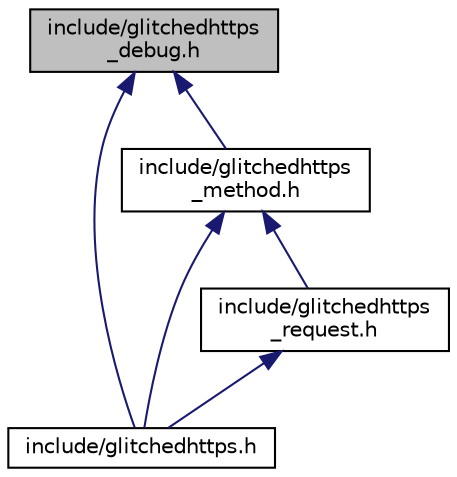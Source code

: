 digraph "include/glitchedhttps_debug.h"
{
  edge [fontname="Helvetica",fontsize="10",labelfontname="Helvetica",labelfontsize="10"];
  node [fontname="Helvetica",fontsize="10",shape=record];
  Node2 [label="include/glitchedhttps\l_debug.h",height=0.2,width=0.4,color="black", fillcolor="grey75", style="filled", fontcolor="black"];
  Node2 -> Node3 [dir="back",color="midnightblue",fontsize="10",style="solid",fontname="Helvetica"];
  Node3 [label="include/glitchedhttps.h",height=0.2,width=0.4,color="black", fillcolor="white", style="filled",URL="$glitchedhttps_8h.html",tooltip="Simple, lightweight and straight-forward way of doing HTTP(S) requests with the help of ARM&#39;s open-so..."];
  Node2 -> Node4 [dir="back",color="midnightblue",fontsize="10",style="solid",fontname="Helvetica"];
  Node4 [label="include/glitchedhttps\l_method.h",height=0.2,width=0.4,color="black", fillcolor="white", style="filled",URL="$glitchedhttps__method_8h.html",tooltip="HTTP Method to use for a glitchedhttps_request. "];
  Node4 -> Node3 [dir="back",color="midnightblue",fontsize="10",style="solid",fontname="Helvetica"];
  Node4 -> Node5 [dir="back",color="midnightblue",fontsize="10",style="solid",fontname="Helvetica"];
  Node5 [label="include/glitchedhttps\l_request.h",height=0.2,width=0.4,color="black", fillcolor="white", style="filled",URL="$glitchedhttps__request_8h.html",tooltip="Struct containing an HTTP request&#39;s parameters and headers. "];
  Node5 -> Node3 [dir="back",color="midnightblue",fontsize="10",style="solid",fontname="Helvetica"];
}
